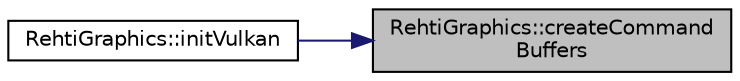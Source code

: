 digraph "RehtiGraphics::createCommandBuffers"
{
 // LATEX_PDF_SIZE
  edge [fontname="Helvetica",fontsize="10",labelfontname="Helvetica",labelfontsize="10"];
  node [fontname="Helvetica",fontsize="10",shape=record];
  rankdir="RL";
  Node1 [label="RehtiGraphics::createCommand\lBuffers",height=0.2,width=0.4,color="black", fillcolor="grey75", style="filled", fontcolor="black",tooltip="Creates the command buffers."];
  Node1 -> Node2 [dir="back",color="midnightblue",fontsize="10",style="solid",fontname="Helvetica"];
  Node2 [label="RehtiGraphics::initVulkan",height=0.2,width=0.4,color="black", fillcolor="white", style="filled",URL="$classRehtiGraphics.html#ae16a48c5465c048b9ca5c253506d25b3",tooltip="Initializes vulkan instance."];
}
